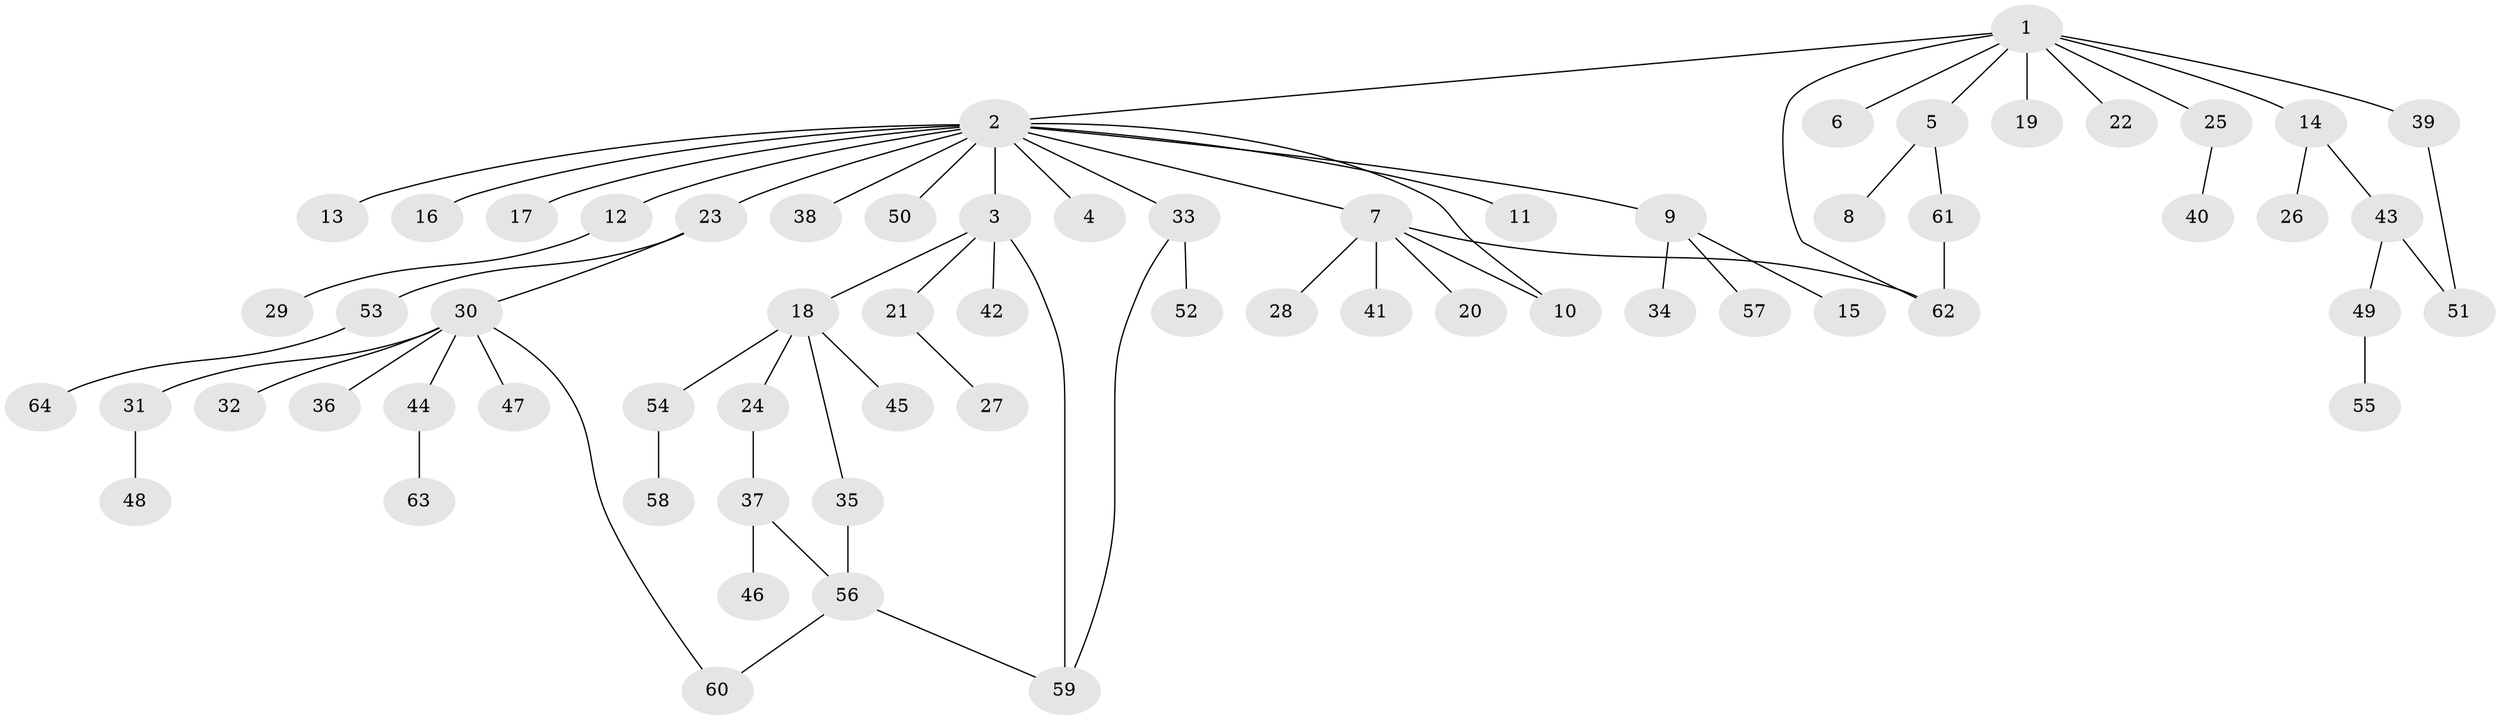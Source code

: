 // Generated by graph-tools (version 1.1) at 2025/48/03/09/25 04:48:30]
// undirected, 64 vertices, 71 edges
graph export_dot {
graph [start="1"]
  node [color=gray90,style=filled];
  1;
  2;
  3;
  4;
  5;
  6;
  7;
  8;
  9;
  10;
  11;
  12;
  13;
  14;
  15;
  16;
  17;
  18;
  19;
  20;
  21;
  22;
  23;
  24;
  25;
  26;
  27;
  28;
  29;
  30;
  31;
  32;
  33;
  34;
  35;
  36;
  37;
  38;
  39;
  40;
  41;
  42;
  43;
  44;
  45;
  46;
  47;
  48;
  49;
  50;
  51;
  52;
  53;
  54;
  55;
  56;
  57;
  58;
  59;
  60;
  61;
  62;
  63;
  64;
  1 -- 2;
  1 -- 5;
  1 -- 6;
  1 -- 14;
  1 -- 19;
  1 -- 22;
  1 -- 25;
  1 -- 39;
  1 -- 62;
  2 -- 3;
  2 -- 4;
  2 -- 7;
  2 -- 9;
  2 -- 10;
  2 -- 11;
  2 -- 12;
  2 -- 13;
  2 -- 16;
  2 -- 17;
  2 -- 23;
  2 -- 33;
  2 -- 38;
  2 -- 50;
  3 -- 18;
  3 -- 21;
  3 -- 42;
  3 -- 59;
  5 -- 8;
  5 -- 61;
  7 -- 10;
  7 -- 20;
  7 -- 28;
  7 -- 41;
  7 -- 62;
  9 -- 15;
  9 -- 34;
  9 -- 57;
  12 -- 29;
  14 -- 26;
  14 -- 43;
  18 -- 24;
  18 -- 35;
  18 -- 45;
  18 -- 54;
  21 -- 27;
  23 -- 30;
  23 -- 53;
  24 -- 37;
  25 -- 40;
  30 -- 31;
  30 -- 32;
  30 -- 36;
  30 -- 44;
  30 -- 47;
  30 -- 60;
  31 -- 48;
  33 -- 52;
  33 -- 59;
  35 -- 56;
  37 -- 46;
  37 -- 56;
  39 -- 51;
  43 -- 49;
  43 -- 51;
  44 -- 63;
  49 -- 55;
  53 -- 64;
  54 -- 58;
  56 -- 59;
  56 -- 60;
  61 -- 62;
}
